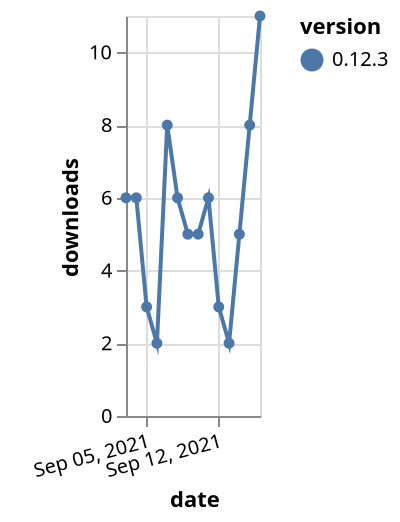 {"$schema": "https://vega.github.io/schema/vega-lite/v5.json", "description": "A simple bar chart with embedded data.", "data": {"values": [{"date": "2021-09-03", "total": 13303, "delta": 6, "version": "0.12.3"}, {"date": "2021-09-04", "total": 13309, "delta": 6, "version": "0.12.3"}, {"date": "2021-09-05", "total": 13312, "delta": 3, "version": "0.12.3"}, {"date": "2021-09-06", "total": 13314, "delta": 2, "version": "0.12.3"}, {"date": "2021-09-07", "total": 13322, "delta": 8, "version": "0.12.3"}, {"date": "2021-09-08", "total": 13328, "delta": 6, "version": "0.12.3"}, {"date": "2021-09-09", "total": 13333, "delta": 5, "version": "0.12.3"}, {"date": "2021-09-10", "total": 13338, "delta": 5, "version": "0.12.3"}, {"date": "2021-09-11", "total": 13344, "delta": 6, "version": "0.12.3"}, {"date": "2021-09-12", "total": 13347, "delta": 3, "version": "0.12.3"}, {"date": "2021-09-13", "total": 13349, "delta": 2, "version": "0.12.3"}, {"date": "2021-09-14", "total": 13354, "delta": 5, "version": "0.12.3"}, {"date": "2021-09-15", "total": 13362, "delta": 8, "version": "0.12.3"}, {"date": "2021-09-16", "total": 13373, "delta": 11, "version": "0.12.3"}]}, "width": "container", "mark": {"type": "line", "point": {"filled": true}}, "encoding": {"x": {"field": "date", "type": "temporal", "timeUnit": "yearmonthdate", "title": "date", "axis": {"labelAngle": -15}}, "y": {"field": "delta", "type": "quantitative", "title": "downloads"}, "color": {"field": "version", "type": "nominal"}, "tooltip": {"field": "delta"}}}